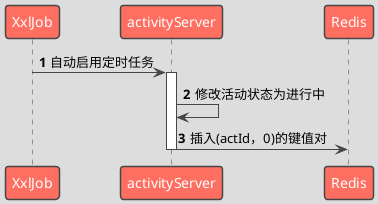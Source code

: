 @startuml
!theme toy
'https://plantuml.com/sequence-diagram

autonumber
XxlJob -> activityServer: 自动启用定时任务
activate activityServer
activityServer -> activityServer: 修改活动状态为进行中
activityServer -> Redis: 插入(actId，0)的键值对
deactivate activityServer

@enduml
